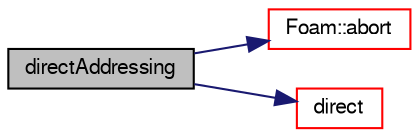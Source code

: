 digraph "directAddressing"
{
  bgcolor="transparent";
  edge [fontname="FreeSans",fontsize="10",labelfontname="FreeSans",labelfontsize="10"];
  node [fontname="FreeSans",fontsize="10",shape=record];
  rankdir="LR";
  Node66 [label="directAddressing",height=0.2,width=0.4,color="black", fillcolor="grey75", style="filled", fontcolor="black"];
  Node66 -> Node67 [color="midnightblue",fontsize="10",style="solid",fontname="FreeSans"];
  Node67 [label="Foam::abort",height=0.2,width=0.4,color="red",URL="$a21124.html#a447107a607d03e417307c203fa5fb44b"];
  Node66 -> Node110 [color="midnightblue",fontsize="10",style="solid",fontname="FreeSans"];
  Node110 [label="direct",height=0.2,width=0.4,color="red",URL="$a22782.html#ae76ee987311e5a64ff3eb5857c82a76a",tooltip="Is the mapping direct. "];
}
